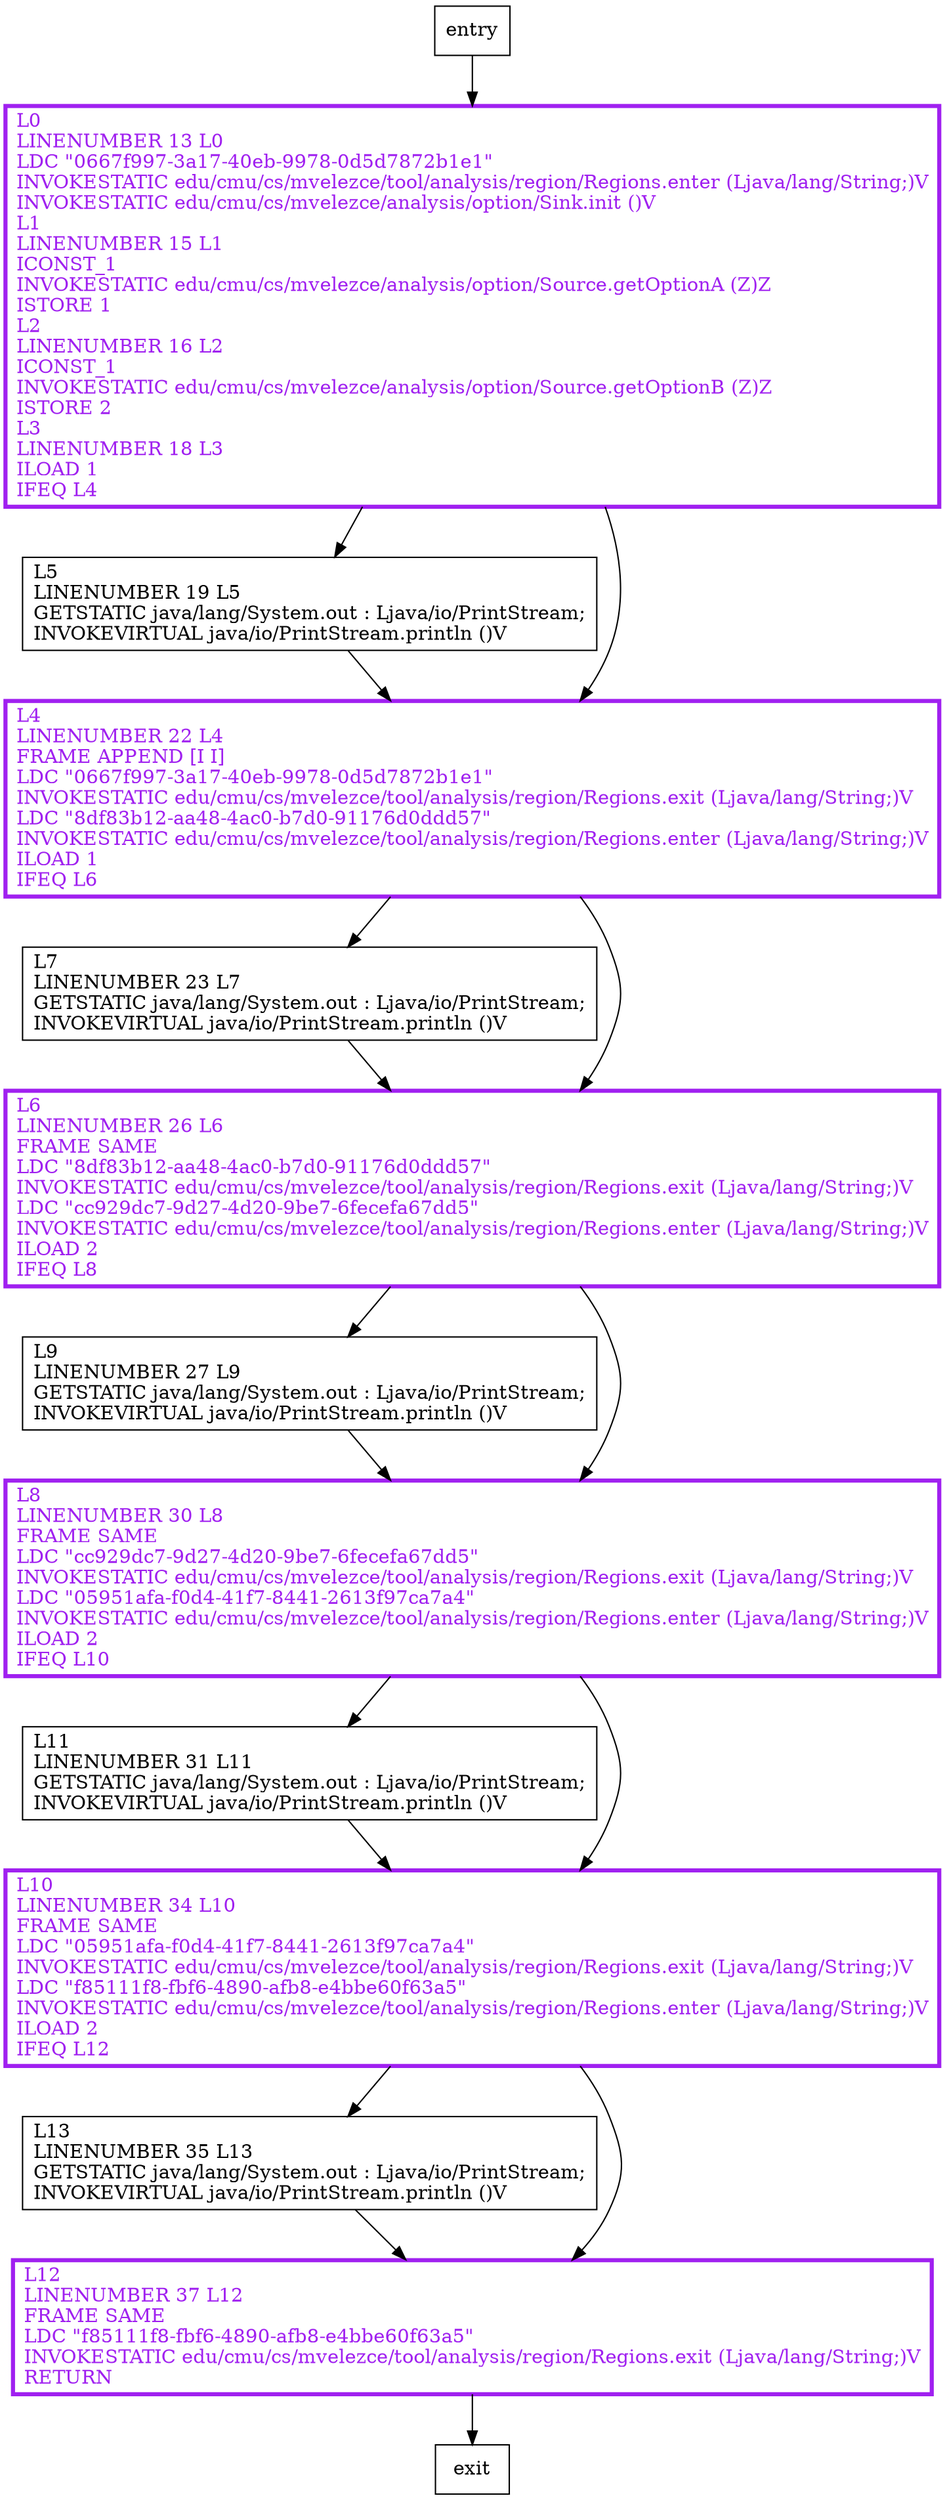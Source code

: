digraph main {
node [shape=record];
1374139797 [label="L7\lLINENUMBER 23 L7\lGETSTATIC java/lang/System.out : Ljava/io/PrintStream;\lINVOKEVIRTUAL java/io/PrintStream.println ()V\l"];
396320876 [label="L11\lLINENUMBER 31 L11\lGETSTATIC java/lang/System.out : Ljava/io/PrintStream;\lINVOKEVIRTUAL java/io/PrintStream.println ()V\l"];
529231843 [label="L13\lLINENUMBER 35 L13\lGETSTATIC java/lang/System.out : Ljava/io/PrintStream;\lINVOKEVIRTUAL java/io/PrintStream.println ()V\l"];
2080032796 [label="L12\lLINENUMBER 37 L12\lFRAME SAME\lLDC \"f85111f8-fbf6-4890-afb8-e4bbe60f63a5\"\lINVOKESTATIC edu/cmu/cs/mvelezce/tool/analysis/region/Regions.exit (Ljava/lang/String;)V\lRETURN\l"];
113005885 [label="L9\lLINENUMBER 27 L9\lGETSTATIC java/lang/System.out : Ljava/io/PrintStream;\lINVOKEVIRTUAL java/io/PrintStream.println ()V\l"];
1322673660 [label="L6\lLINENUMBER 26 L6\lFRAME SAME\lLDC \"8df83b12-aa48-4ac0-b7d0-91176d0ddd57\"\lINVOKESTATIC edu/cmu/cs/mvelezce/tool/analysis/region/Regions.exit (Ljava/lang/String;)V\lLDC \"cc929dc7-9d27-4d20-9be7-6fecefa67dd5\"\lINVOKESTATIC edu/cmu/cs/mvelezce/tool/analysis/region/Regions.enter (Ljava/lang/String;)V\lILOAD 2\lIFEQ L8\l"];
1933807639 [label="L5\lLINENUMBER 19 L5\lGETSTATIC java/lang/System.out : Ljava/io/PrintStream;\lINVOKEVIRTUAL java/io/PrintStream.println ()V\l"];
877757402 [label="L4\lLINENUMBER 22 L4\lFRAME APPEND [I I]\lLDC \"0667f997-3a17-40eb-9978-0d5d7872b1e1\"\lINVOKESTATIC edu/cmu/cs/mvelezce/tool/analysis/region/Regions.exit (Ljava/lang/String;)V\lLDC \"8df83b12-aa48-4ac0-b7d0-91176d0ddd57\"\lINVOKESTATIC edu/cmu/cs/mvelezce/tool/analysis/region/Regions.enter (Ljava/lang/String;)V\lILOAD 1\lIFEQ L6\l"];
966055748 [label="L0\lLINENUMBER 13 L0\lLDC \"0667f997-3a17-40eb-9978-0d5d7872b1e1\"\lINVOKESTATIC edu/cmu/cs/mvelezce/tool/analysis/region/Regions.enter (Ljava/lang/String;)V\lINVOKESTATIC edu/cmu/cs/mvelezce/analysis/option/Sink.init ()V\lL1\lLINENUMBER 15 L1\lICONST_1\lINVOKESTATIC edu/cmu/cs/mvelezce/analysis/option/Source.getOptionA (Z)Z\lISTORE 1\lL2\lLINENUMBER 16 L2\lICONST_1\lINVOKESTATIC edu/cmu/cs/mvelezce/analysis/option/Source.getOptionB (Z)Z\lISTORE 2\lL3\lLINENUMBER 18 L3\lILOAD 1\lIFEQ L4\l"];
1762698016 [label="L8\lLINENUMBER 30 L8\lFRAME SAME\lLDC \"cc929dc7-9d27-4d20-9be7-6fecefa67dd5\"\lINVOKESTATIC edu/cmu/cs/mvelezce/tool/analysis/region/Regions.exit (Ljava/lang/String;)V\lLDC \"05951afa-f0d4-41f7-8441-2613f97ca7a4\"\lINVOKESTATIC edu/cmu/cs/mvelezce/tool/analysis/region/Regions.enter (Ljava/lang/String;)V\lILOAD 2\lIFEQ L10\l"];
2075670931 [label="L10\lLINENUMBER 34 L10\lFRAME SAME\lLDC \"05951afa-f0d4-41f7-8441-2613f97ca7a4\"\lINVOKESTATIC edu/cmu/cs/mvelezce/tool/analysis/region/Regions.exit (Ljava/lang/String;)V\lLDC \"f85111f8-fbf6-4890-afb8-e4bbe60f63a5\"\lINVOKESTATIC edu/cmu/cs/mvelezce/tool/analysis/region/Regions.enter (Ljava/lang/String;)V\lILOAD 2\lIFEQ L12\l"];
entry;
exit;
1374139797 -> 1322673660;
396320876 -> 2075670931;
529231843 -> 2080032796;
113005885 -> 1762698016;
1322673660 -> 113005885;
1322673660 -> 1762698016;
entry -> 966055748;
2080032796 -> exit;
1933807639 -> 877757402;
877757402 -> 1374139797;
877757402 -> 1322673660;
966055748 -> 1933807639;
966055748 -> 877757402;
1762698016 -> 396320876;
1762698016 -> 2075670931;
2075670931 -> 529231843;
2075670931 -> 2080032796;
2080032796[fontcolor="purple", penwidth=3, color="purple"];
1322673660[fontcolor="purple", penwidth=3, color="purple"];
877757402[fontcolor="purple", penwidth=3, color="purple"];
966055748[fontcolor="purple", penwidth=3, color="purple"];
1762698016[fontcolor="purple", penwidth=3, color="purple"];
2075670931[fontcolor="purple", penwidth=3, color="purple"];
}
